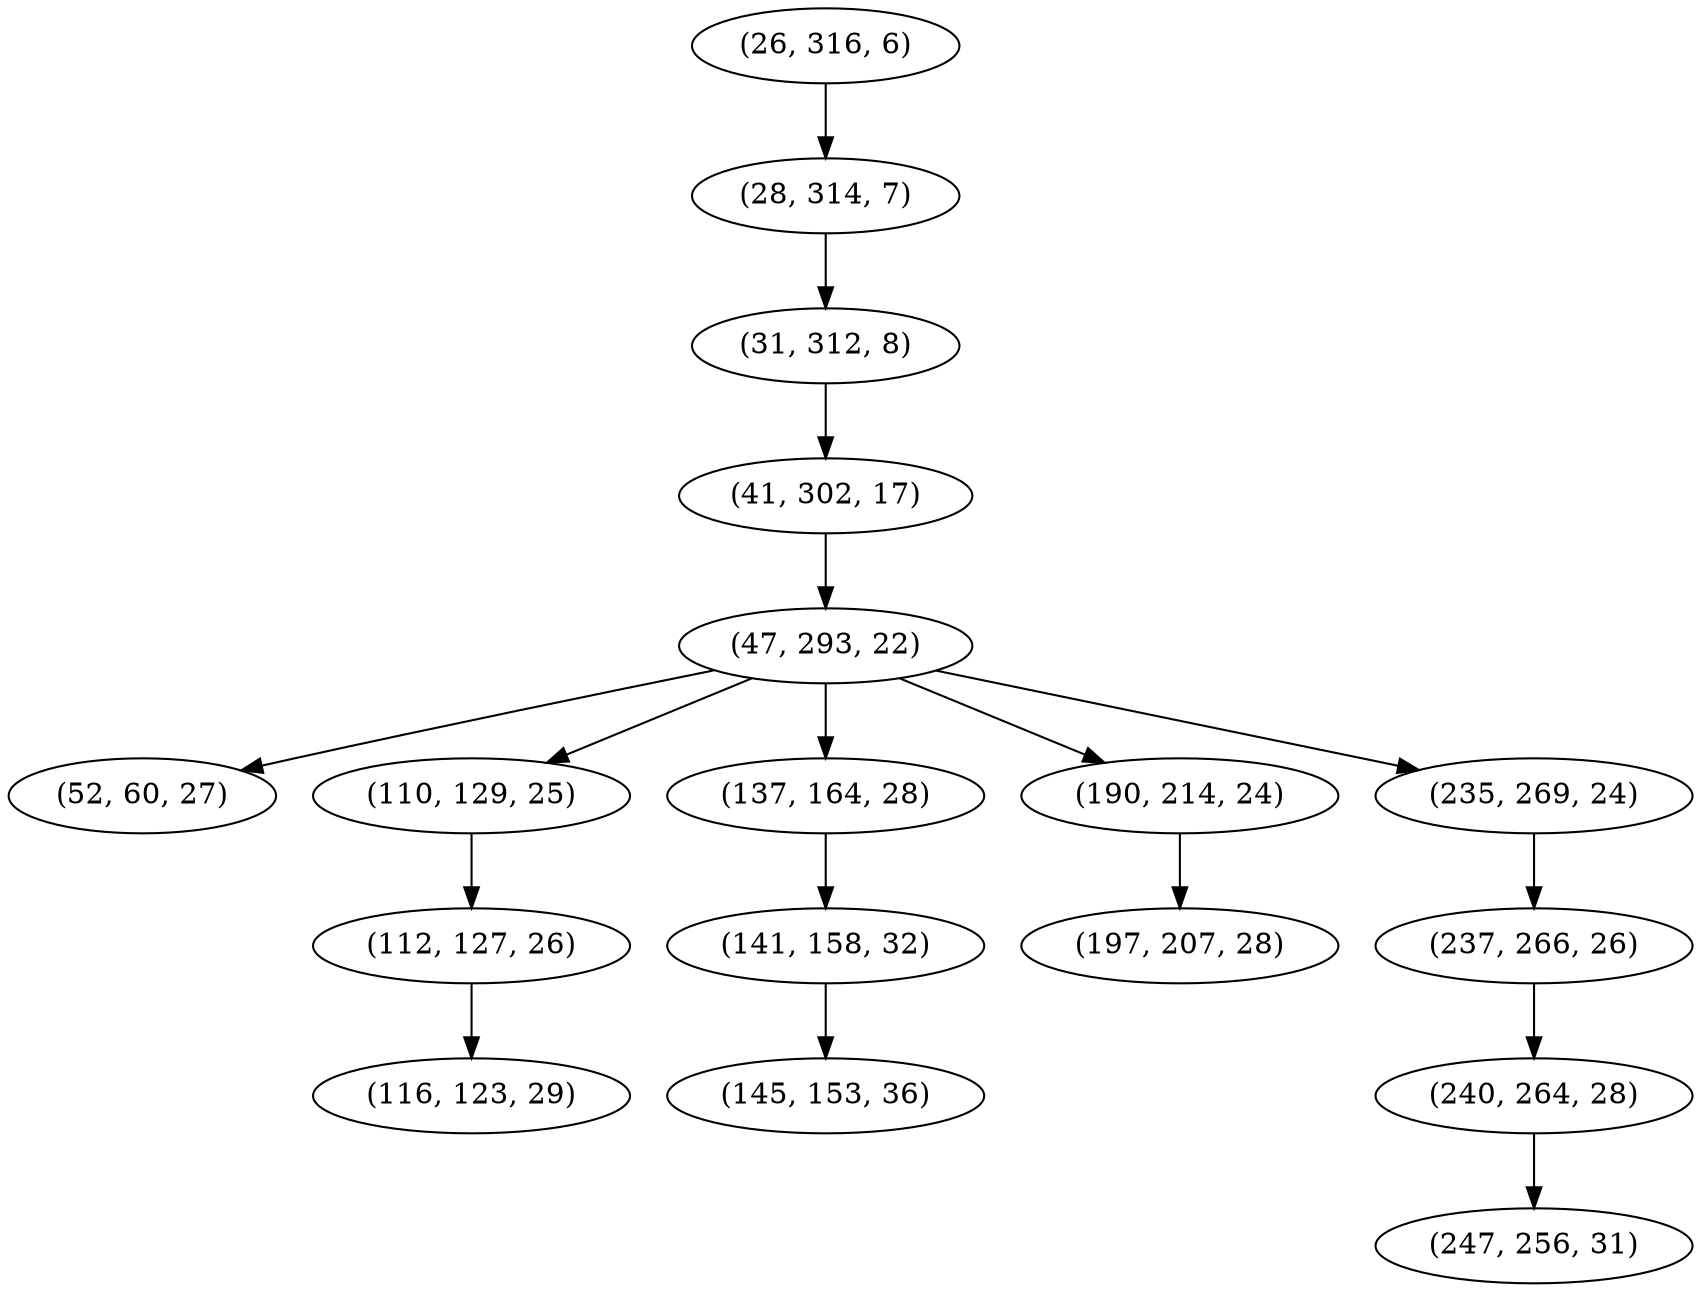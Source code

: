 digraph tree {
    "(26, 316, 6)";
    "(28, 314, 7)";
    "(31, 312, 8)";
    "(41, 302, 17)";
    "(47, 293, 22)";
    "(52, 60, 27)";
    "(110, 129, 25)";
    "(112, 127, 26)";
    "(116, 123, 29)";
    "(137, 164, 28)";
    "(141, 158, 32)";
    "(145, 153, 36)";
    "(190, 214, 24)";
    "(197, 207, 28)";
    "(235, 269, 24)";
    "(237, 266, 26)";
    "(240, 264, 28)";
    "(247, 256, 31)";
    "(26, 316, 6)" -> "(28, 314, 7)";
    "(28, 314, 7)" -> "(31, 312, 8)";
    "(31, 312, 8)" -> "(41, 302, 17)";
    "(41, 302, 17)" -> "(47, 293, 22)";
    "(47, 293, 22)" -> "(52, 60, 27)";
    "(47, 293, 22)" -> "(110, 129, 25)";
    "(47, 293, 22)" -> "(137, 164, 28)";
    "(47, 293, 22)" -> "(190, 214, 24)";
    "(47, 293, 22)" -> "(235, 269, 24)";
    "(110, 129, 25)" -> "(112, 127, 26)";
    "(112, 127, 26)" -> "(116, 123, 29)";
    "(137, 164, 28)" -> "(141, 158, 32)";
    "(141, 158, 32)" -> "(145, 153, 36)";
    "(190, 214, 24)" -> "(197, 207, 28)";
    "(235, 269, 24)" -> "(237, 266, 26)";
    "(237, 266, 26)" -> "(240, 264, 28)";
    "(240, 264, 28)" -> "(247, 256, 31)";
}
